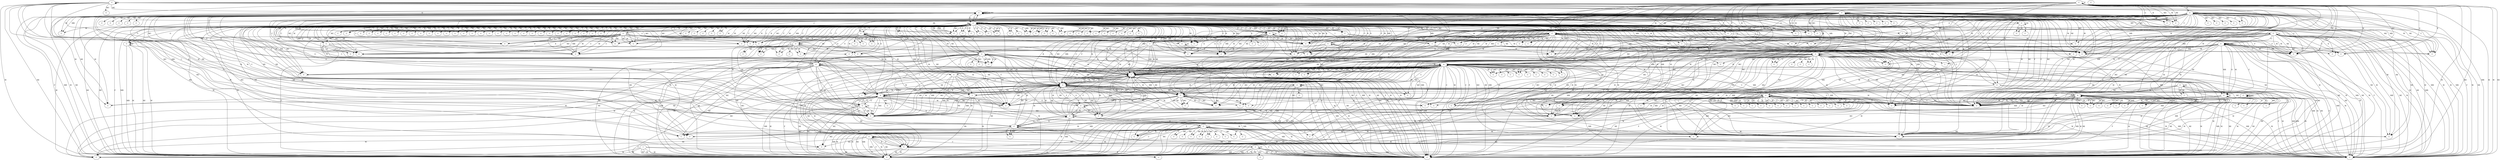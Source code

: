 // Subdue 5.2.2 graph in dot format

digraph SubdueGraph {
  1 [label="C",color=black,fontcolor=black];
  2 [label="C",color=black,fontcolor=black];
  3 [label="C",color=black,fontcolor=black];
  4 [label="C",color=black,fontcolor=black];
  5 [label="I",color=black,fontcolor=black];
  6 [label="A",color=black,fontcolor=black];
  7 [label="I",color=black,fontcolor=black];
  8 [label="I",color=black,fontcolor=black];
  9 [label="A",color=black,fontcolor=black];
  10 [label="C",color=black,fontcolor=black];
  11 [label="C",color=black,fontcolor=black];
  12 [label="I",color=black,fontcolor=black];
  13 [label="I",color=black,fontcolor=black];
  14 [label="C",color=black,fontcolor=black];
  15 [label="C",color=black,fontcolor=black];
  16 [label="C",color=black,fontcolor=black];
  17 [label="C",color=black,fontcolor=black];
  18 [label="C",color=black,fontcolor=black];
  19 [label="C",color=black,fontcolor=black];
  20 [label="C",color=black,fontcolor=black];
  21 [label="C",color=black,fontcolor=black];
  22 [label="C",color=black,fontcolor=black];
  23 [label="C",color=black,fontcolor=black];
  24 [label="C",color=black,fontcolor=black];
  25 [label="I",color=black,fontcolor=black];
  26 [label="I",color=black,fontcolor=black];
  27 [label="I",color=black,fontcolor=black];
  28 [label="C",color=black,fontcolor=black];
  29 [label="C",color=black,fontcolor=black];
  30 [label="A",color=black,fontcolor=black];
  31 [label="C",color=black,fontcolor=black];
  32 [label="C",color=black,fontcolor=black];
  33 [label="C",color=black,fontcolor=black];
  34 [label="C",color=black,fontcolor=black];
  35 [label="C",color=black,fontcolor=black];
  36 [label="C",color=black,fontcolor=black];
  37 [label="C",color=black,fontcolor=black];
  38 [label="C",color=black,fontcolor=black];
  39 [label="C",color=black,fontcolor=black];
  40 [label="C",color=black,fontcolor=black];
  41 [label="C",color=black,fontcolor=black];
  42 [label="C",color=black,fontcolor=black];
  43 [label="I",color=black,fontcolor=black];
  44 [label="C",color=black,fontcolor=black];
  45 [label="C",color=black,fontcolor=black];
  46 [label="C",color=black,fontcolor=black];
  47 [label="C",color=black,fontcolor=black];
  48 [label="C",color=black,fontcolor=black];
  49 [label="C",color=black,fontcolor=black];
  50 [label="C",color=black,fontcolor=black];
  51 [label="C",color=black,fontcolor=black];
  52 [label="C",color=black,fontcolor=black];
  53 [label="C",color=black,fontcolor=black];
  54 [label="I",color=black,fontcolor=black];
  55 [label="C",color=black,fontcolor=black];
  56 [label="C",color=black,fontcolor=black];
  57 [label="C",color=black,fontcolor=black];
  58 [label="C",color=black,fontcolor=black];
  59 [label="C",color=black,fontcolor=black];
  60 [label="C",color=black,fontcolor=black];
  61 [label="C",color=black,fontcolor=black];
  62 [label="C",color=black,fontcolor=black];
  63 [label="I",color=black,fontcolor=black];
  64 [label="C",color=black,fontcolor=black];
  65 [label="C",color=black,fontcolor=black];
  66 [label="C",color=black,fontcolor=black];
  67 [label="I",color=black,fontcolor=black];
  68 [label="C",color=black,fontcolor=black];
  69 [label="C",color=black,fontcolor=black];
  70 [label="C",color=black,fontcolor=black];
  71 [label="C",color=black,fontcolor=black];
  72 [label="C",color=black,fontcolor=black];
  73 [label="C",color=black,fontcolor=black];
  74 [label="C",color=black,fontcolor=black];
  75 [label="C",color=black,fontcolor=black];
  76 [label="C",color=black,fontcolor=black];
  77 [label="C",color=black,fontcolor=black];
  78 [label="C",color=black,fontcolor=black];
  79 [label="C",color=black,fontcolor=black];
  80 [label="C",color=black,fontcolor=black];
  81 [label="C",color=black,fontcolor=black];
  82 [label="C",color=black,fontcolor=black];
  83 [label="C",color=black,fontcolor=black];
  84 [label="C",color=black,fontcolor=black];
  85 [label="C",color=black,fontcolor=black];
  86 [label="C",color=black,fontcolor=black];
  87 [label="C",color=black,fontcolor=black];
  88 [label="C",color=black,fontcolor=black];
  89 [label="C",color=black,fontcolor=black];
  90 [label="C",color=black,fontcolor=black];
  91 [label="C",color=black,fontcolor=black];
  92 [label="C",color=black,fontcolor=black];
  93 [label="C",color=black,fontcolor=black];
  94 [label="C",color=black,fontcolor=black];
  95 [label="C",color=black,fontcolor=black];
  96 [label="C",color=black,fontcolor=black];
  97 [label="C",color=black,fontcolor=black];
  98 [label="C",color=black,fontcolor=black];
  99 [label="C",color=black,fontcolor=black];
  100 [label="C",color=black,fontcolor=black];
  101 [label="C",color=black,fontcolor=black];
  102 [label="C",color=black,fontcolor=black];
  103 [label="C",color=black,fontcolor=black];
  104 [label="C",color=black,fontcolor=black];
  105 [label="C",color=black,fontcolor=black];
  106 [label="C",color=black,fontcolor=black];
  107 [label="C",color=black,fontcolor=black];
  108 [label="C",color=black,fontcolor=black];
  109 [label="C",color=black,fontcolor=black];
  110 [label="C",color=black,fontcolor=black];
  111 [label="C",color=black,fontcolor=black];
  112 [label="C",color=black,fontcolor=black];
  113 [label="C",color=black,fontcolor=black];
  114 [label="C",color=black,fontcolor=black];
  115 [label="C",color=black,fontcolor=black];
  116 [label="C",color=black,fontcolor=black];
  117 [label="C",color=black,fontcolor=black];
  118 [label="C",color=black,fontcolor=black];
  119 [label="C",color=black,fontcolor=black];
  120 [label="C",color=black,fontcolor=black];
  121 [label="C",color=black,fontcolor=black];
  122 [label="C",color=black,fontcolor=black];
  123 [label="C",color=black,fontcolor=black];
  124 [label="C",color=black,fontcolor=black];
  125 [label="C",color=black,fontcolor=black];
  126 [label="C",color=black,fontcolor=black];
  127 [label="C",color=black,fontcolor=black];
  128 [label="C",color=black,fontcolor=black];
  129 [label="C",color=black,fontcolor=black];
  130 [label="C",color=black,fontcolor=black];
  131 [label="C",color=black,fontcolor=black];
  132 [label="C",color=black,fontcolor=black];
  133 [label="C",color=black,fontcolor=black];
  134 [label="C",color=black,fontcolor=black];
  135 [label="C",color=black,fontcolor=black];
  136 [label="C",color=black,fontcolor=black];
  137 [label="C",color=black,fontcolor=black];
  138 [label="C",color=black,fontcolor=black];
  139 [label="C",color=black,fontcolor=black];
  140 [label="C",color=black,fontcolor=black];
  141 [label="C",color=black,fontcolor=black];
  142 [label="C",color=black,fontcolor=black];
  143 [label="C",color=black,fontcolor=black];
  144 [label="C",color=black,fontcolor=black];
  145 [label="C",color=black,fontcolor=black];
  146 [label="C",color=black,fontcolor=black];
  147 [label="C",color=black,fontcolor=black];
  148 [label="C",color=black,fontcolor=black];
  149 [label="C",color=black,fontcolor=black];
  150 [label="C",color=black,fontcolor=black];
  151 [label="C",color=black,fontcolor=black];
  152 [label="C",color=black,fontcolor=black];
  153 [label="C",color=black,fontcolor=black];
  154 [label="C",color=black,fontcolor=black];
  155 [label="C",color=black,fontcolor=black];
  156 [label="C",color=black,fontcolor=black];
  157 [label="C",color=black,fontcolor=black];
  158 [label="C",color=black,fontcolor=black];
  159 [label="C",color=black,fontcolor=black];
  160 [label="C",color=black,fontcolor=black];
  161 [label="C",color=black,fontcolor=black];
  162 [label="C",color=black,fontcolor=black];
  163 [label="C",color=black,fontcolor=black];
  164 [label="C",color=black,fontcolor=black];
  165 [label="C",color=black,fontcolor=black];
  166 [label="C",color=black,fontcolor=black];
  167 [label="C",color=black,fontcolor=black];
  168 [label="C",color=black,fontcolor=black];
  169 [label="C",color=black,fontcolor=black];
  170 [label="C",color=black,fontcolor=black];
  171 [label="C",color=black,fontcolor=black];
  172 [label="C",color=black,fontcolor=black];
  173 [label="C",color=black,fontcolor=black];
  174 [label="C",color=black,fontcolor=black];
  175 [label="C",color=black,fontcolor=black];
  176 [label="C",color=black,fontcolor=black];
  177 [label="C",color=black,fontcolor=black];
  178 [label="C",color=black,fontcolor=black];
  179 [label="C",color=black,fontcolor=black];
  180 [label="C",color=black,fontcolor=black];
  181 [label="C",color=black,fontcolor=black];
  182 [label="C",color=black,fontcolor=black];
  183 [label="C",color=black,fontcolor=black];
  184 [label="C",color=black,fontcolor=black];
  185 [label="C",color=black,fontcolor=black];
  186 [label="C",color=black,fontcolor=black];
  187 [label="C",color=black,fontcolor=black];
  188 [label="C",color=black,fontcolor=black];
  189 [label="C",color=black,fontcolor=black];
  190 [label="C",color=black,fontcolor=black];
  191 [label="C",color=black,fontcolor=black];
  192 [label="C",color=black,fontcolor=black];
  193 [label="C",color=black,fontcolor=black];
  194 [label="C",color=black,fontcolor=black];
  195 [label="C",color=black,fontcolor=black];
  196 [label="C",color=black,fontcolor=black];
  197 [label="C",color=black,fontcolor=black];
  198 [label="C",color=black,fontcolor=black];
  199 [label="C",color=black,fontcolor=black];
  200 [label="C",color=black,fontcolor=black];
  201 [label="C",color=black,fontcolor=black];
  202 [label="C",color=black,fontcolor=black];
  203 [label="C",color=black,fontcolor=black];
  204 [label="C",color=black,fontcolor=black];
  205 [label="C",color=black,fontcolor=black];
  206 [label="C",color=black,fontcolor=black];
  207 [label="C",color=black,fontcolor=black];
  208 [label="C",color=black,fontcolor=black];
  209 [label="C",color=black,fontcolor=black];
  210 [label="C",color=black,fontcolor=black];
  211 [label="C",color=black,fontcolor=black];
  212 [label="C",color=black,fontcolor=black];
  213 [label="C",color=black,fontcolor=black];
  214 [label="C",color=black,fontcolor=black];
  215 [label="C",color=black,fontcolor=black];
  216 [label="C",color=black,fontcolor=black];
  217 [label="C",color=black,fontcolor=black];
  218 [label="C",color=black,fontcolor=black];
  219 [label="C",color=black,fontcolor=black];
  220 [label="C",color=black,fontcolor=black];
  221 [label="C",color=black,fontcolor=black];
  222 [label="C",color=black,fontcolor=black];
  223 [label="C",color=black,fontcolor=black];
  224 [label="C",color=black,fontcolor=black];
  225 [label="C",color=black,fontcolor=black];
  226 [label="C",color=black,fontcolor=black];
  227 [label="C",color=black,fontcolor=black];
  228 [label="C",color=black,fontcolor=black];
  229 [label="C",color=black,fontcolor=black];
  230 [label="C",color=black,fontcolor=black];
  231 [label="C",color=black,fontcolor=black];
  232 [label="C",color=black,fontcolor=black];
  233 [label="C",color=black,fontcolor=black];
  234 [label="C",color=black,fontcolor=black];
  235 [label="C",color=black,fontcolor=black];
  236 [label="C",color=black,fontcolor=black];
  237 [label="C",color=black,fontcolor=black];
  238 [label="C",color=black,fontcolor=black];
  239 [label="C",color=black,fontcolor=black];
  240 [label="C",color=black,fontcolor=black];
  241 [label="C",color=black,fontcolor=black];
  242 [label="C",color=black,fontcolor=black];
  243 [label="C",color=black,fontcolor=black];
  244 [label="C",color=black,fontcolor=black];
  245 [label="C",color=black,fontcolor=black];
  246 [label="C",color=black,fontcolor=black];
  247 [label="C",color=black,fontcolor=black];
  248 [label="C",color=black,fontcolor=black];
  249 [label="C",color=black,fontcolor=black];
  250 [label="C",color=black,fontcolor=black];
  251 [label="C",color=black,fontcolor=black];
  252 [label="C",color=black,fontcolor=black];
  253 [label="C",color=black,fontcolor=black];
  254 [label="C",color=black,fontcolor=black];
  255 [label="C",color=black,fontcolor=black];
  256 [label="C",color=black,fontcolor=black];
  257 [label="C",color=black,fontcolor=black];
  258 [label="C",color=black,fontcolor=black];
  259 [label="C",color=black,fontcolor=black];
  260 [label="C",color=black,fontcolor=black];
  261 [label="C",color=black,fontcolor=black];
  262 [label="C",color=black,fontcolor=black];
  263 [label="C",color=black,fontcolor=black];
  264 [label="C",color=black,fontcolor=black];
  265 [label="C",color=black,fontcolor=black];
  266 [label="C",color=black,fontcolor=black];
  267 [label="C",color=black,fontcolor=black];
  268 [label="C",color=black,fontcolor=black];
  269 [label="C",color=black,fontcolor=black];
  270 [label="C",color=black,fontcolor=black];
  271 [label="C",color=black,fontcolor=black];
  2 -> 9 [label="X",color=black,fontcolor=black];
  3 -> 13 [label="I",color=black,fontcolor=black];
  6 -> 26 [label="I",color=black,fontcolor=black];
  9 -> 7 [label="I",color=black,fontcolor=black];
  10 -> 9 [label="X",color=black,fontcolor=black];
  11 -> 13 [label="I",color=black,fontcolor=black];
  14 -> 55 [label="X",color=black,fontcolor=black];
  15 -> 6 [label="X",color=black,fontcolor=black];
  16 -> 26 [label="I",color=black,fontcolor=black];
  17 -> 56 [label="X",color=black,fontcolor=black];
  18 -> 56 [label="X",color=black,fontcolor=black];
  19 -> 30 [label="X",color=black,fontcolor=black];
  20 -> 23 [label="X",color=black,fontcolor=black];
  21 -> 34 [label="X",color=black,fontcolor=black];
  22 -> 23 [label="X",color=black,fontcolor=black];
  23 -> 29 [label="X",color=black,fontcolor=black];
  23 -> 25 [label="I",color=black,fontcolor=black];
  28 -> 33 [label="X",color=black,fontcolor=black];
  30 -> 29 [label="X",color=black,fontcolor=black];
  30 -> 25 [label="I",color=black,fontcolor=black];
  33 -> 57 [label="X",color=black,fontcolor=black];
  34 -> 25 [label="I",color=black,fontcolor=black];
  15 -> 54 [label="I",color=black,fontcolor=black];
  35 -> 58 [label="X",color=black,fontcolor=black];
  36 -> 12 [label="I",color=black,fontcolor=black];
  37 -> 59 [label="X",color=black,fontcolor=black];
  38 -> 60 [label="X",color=black,fontcolor=black];
  39 -> 43 [label="I",color=black,fontcolor=black];
  40 -> 61 [label="X",color=black,fontcolor=black];
  41 -> 58 [label="X",color=black,fontcolor=black];
  41 -> 26 [label="I",color=black,fontcolor=black];
  42 -> 62 [label="X",color=black,fontcolor=black];
  44 -> 63 [label="I",color=black,fontcolor=black];
  45 -> 43 [label="I",color=black,fontcolor=black];
  46 -> 60 [label="X",color=black,fontcolor=black];
  47 -> 18 [label="X",color=black,fontcolor=black];
  48 -> 64 [label="X",color=black,fontcolor=black];
  49 -> 64 [label="X",color=black,fontcolor=black];
  50 -> 60 [label="X",color=black,fontcolor=black];
  51 -> 65 [label="X",color=black,fontcolor=black];
  52 -> 66 [label="X",color=black,fontcolor=black];
  53 -> 67 [label="I",color=black,fontcolor=black];
  18 -> 68 [label="X",color=black,fontcolor=black];
  1 -> 69 [label="M",color=black,fontcolor=black];
  1 -> 69 [label="MR",color=black,fontcolor=black];
  1 -> 1 [label="O",color=black,fontcolor=black];
  1 -> 69 [label="M",color=black,fontcolor=black];
  1 -> 69 [label="MI",color=black,fontcolor=black];
  2 -> 14 [label="F",color=black,fontcolor=black];
  2 -> 14 [label="C",color=black,fontcolor=black];
  2 -> 14 [label="R",color=black,fontcolor=black];
  2 -> 70 [label="M",color=black,fontcolor=black];
  2 -> 70 [label="MR",color=black,fontcolor=black];
  2 -> 2 [label="O",color=black,fontcolor=black];
  2 -> 69 [label="M",color=black,fontcolor=black];
  2 -> 69 [label="MI",color=black,fontcolor=black];
  2 -> 71 [label="M",color=black,fontcolor=black];
  2 -> 71 [label="MR",color=black,fontcolor=black];
  2 -> 71 [label="MI",color=black,fontcolor=black];
  2 -> 72 [label="MC",color=black,fontcolor=black];
  2 -> 14 [label="MC",color=black,fontcolor=black];
  2 -> 71 [label="C",color=black,fontcolor=black];
  2 -> 71 [label="R",color=black,fontcolor=black];
  2 -> 34 [label="MC",color=black,fontcolor=black];
  2 -> 71 [label="MC",color=black,fontcolor=black];
  3 -> 71 [label="M",color=black,fontcolor=black];
  3 -> 71 [label="MR",color=black,fontcolor=black];
  3 -> 3 [label="O",color=black,fontcolor=black];
  3 -> 69 [label="M",color=black,fontcolor=black];
  3 -> 69 [label="MI",color=black,fontcolor=black];
  3 -> 71 [label="MI",color=black,fontcolor=black];
  3 -> 73 [label="MC",color=black,fontcolor=black];
  3 -> 14 [label="M",color=black,fontcolor=black];
  3 -> 14 [label="MR",color=black,fontcolor=black];
  3 -> 14 [label="C",color=black,fontcolor=black];
  4 -> 4 [label="O",color=black,fontcolor=black];
  4 -> 74 [label="M",color=black,fontcolor=black];
  4 -> 74 [label="MI",color=black,fontcolor=black];
  4 -> 75 [label="M",color=black,fontcolor=black];
  4 -> 75 [label="MI",color=black,fontcolor=black];
  4 -> 5 [label="M",color=black,fontcolor=black];
  4 -> 5 [label="MI",color=black,fontcolor=black];
  4 -> 69 [label="M",color=black,fontcolor=black];
  4 -> 76 [label="MC",color=black,fontcolor=black];
  5 -> 74 [label="M",color=black,fontcolor=black];
  5 -> 74 [label="MI",color=black,fontcolor=black];
  5 -> 75 [label="M",color=black,fontcolor=black];
  5 -> 75 [label="MI",color=black,fontcolor=black];
  6 -> 70 [label="F",color=black,fontcolor=black];
  6 -> 6 [label="O",color=black,fontcolor=black];
  6 -> 25 [label="M",color=black,fontcolor=black];
  6 -> 25 [label="MI",color=black,fontcolor=black];
  6 -> 78 [label="MC",color=black,fontcolor=black];
  6 -> 79 [label="M",color=black,fontcolor=black];
  6 -> 79 [label="MI",color=black,fontcolor=black];
  6 -> 79 [label="MR",color=black,fontcolor=black];
  6 -> 79 [label="C",color=black,fontcolor=black];
  6 -> 80 [label="M",color=black,fontcolor=black];
  6 -> 80 [label="C",color=black,fontcolor=black];
  6 -> 81 [label="MC",color=black,fontcolor=black];
  6 -> 80 [label="MC",color=black,fontcolor=black];
  6 -> 69 [label="M",color=black,fontcolor=black];
  6 -> 69 [label="MI",color=black,fontcolor=black];
  6 -> 82 [label="M",color=black,fontcolor=black];
  6 -> 82 [label="MI",color=black,fontcolor=black];
  6 -> 33 [label="M",color=black,fontcolor=black];
  6 -> 33 [label="MI",color=black,fontcolor=black];
  6 -> 75 [label="M",color=black,fontcolor=black];
  6 -> 75 [label="MI",color=black,fontcolor=black];
  6 -> 25 [label="MR",color=black,fontcolor=black];
  6 -> 83 [label="MC",color=black,fontcolor=black];
  6 -> 71 [label="M",color=black,fontcolor=black];
  6 -> 84 [label="MC",color=black,fontcolor=black];
  6 -> 85 [label="M",color=black,fontcolor=black];
  6 -> 71 [label="C",color=black,fontcolor=black];
  6 -> 34 [label="C",color=black,fontcolor=black];
  6 -> 86 [label="MC",color=black,fontcolor=black];
  6 -> 34 [label="MC",color=black,fontcolor=black];
  6 -> 71 [label="MC",color=black,fontcolor=black];
  6 -> 69 [label="MR",color=black,fontcolor=black];
  6 -> 87 [label="M",color=black,fontcolor=black];
  6 -> 87 [label="MI",color=black,fontcolor=black];
  6 -> 88 [label="MC",color=black,fontcolor=black];
  6 -> 69 [label="M",color=black,fontcolor=black];
  6 -> 69 [label="MI",color=black,fontcolor=black];
  6 -> 70 [label="M",color=black,fontcolor=black];
  6 -> 70 [label="MI",color=black,fontcolor=black];
  6 -> 89 [label="MC",color=black,fontcolor=black];
  6 -> 71 [label="MR",color=black,fontcolor=black];
  6 -> 13 [label="M",color=black,fontcolor=black];
  6 -> 13 [label="MR",color=black,fontcolor=black];
  6 -> 3 [label="C",color=black,fontcolor=black];
  6 -> 11 [label="C",color=black,fontcolor=black];
  6 -> 11 [label="R",color=black,fontcolor=black];
  6 -> 70 [label="MR",color=black,fontcolor=black];
  6 -> 90 [label="M",color=black,fontcolor=black];
  6 -> 90 [label="MR",color=black,fontcolor=black];
  6 -> 90 [label="C",color=black,fontcolor=black];
  6 -> 91 [label="M",color=black,fontcolor=black];
  6 -> 92 [label="C",color=black,fontcolor=black];
  6 -> 93 [label="MC",color=black,fontcolor=black];
  6 -> 79 [label="MC",color=black,fontcolor=black];
  6 -> 75 [label="MR",color=black,fontcolor=black];
  6 -> 94 [label="MC",color=black,fontcolor=black];
  6 -> 95 [label="M",color=black,fontcolor=black];
  6 -> 95 [label="C",color=black,fontcolor=black];
  6 -> 96 [label="M",color=black,fontcolor=black];
  6 -> 96 [label="C",color=black,fontcolor=black];
  6 -> 97 [label="MC",color=black,fontcolor=black];
  6 -> 96 [label="MC",color=black,fontcolor=black];
  6 -> 98 [label="M",color=black,fontcolor=black];
  6 -> 99 [label="MC",color=black,fontcolor=black];
  6 -> 100 [label="MC",color=black,fontcolor=black];
  6 -> 101 [label="M",color=black,fontcolor=black];
  6 -> 101 [label="C",color=black,fontcolor=black];
  6 -> 102 [label="M",color=black,fontcolor=black];
  6 -> 102 [label="C",color=black,fontcolor=black];
  6 -> 103 [label="MC",color=black,fontcolor=black];
  6 -> 102 [label="MC",color=black,fontcolor=black];
  6 -> 104 [label="MC",color=black,fontcolor=black];
  6 -> 105 [label="MC",color=black,fontcolor=black];
  6 -> 75 [label="F",color=black,fontcolor=black];
  6 -> 69 [label="F",color=black,fontcolor=black];
  6 -> 79 [label="F",color=black,fontcolor=black];
  7 -> 106 [label="MR",color=black,fontcolor=black];
  7 -> 106 [label="M",color=black,fontcolor=black];
  8 -> 75 [label="MR",color=black,fontcolor=black];
  8 -> 69 [label="M",color=black,fontcolor=black];
  8 -> 69 [label="MI",color=black,fontcolor=black];
  8 -> 75 [label="M",color=black,fontcolor=black];
  8 -> 75 [label="MI",color=black,fontcolor=black];
  8 -> 87 [label="M",color=black,fontcolor=black];
  8 -> 87 [label="MI",color=black,fontcolor=black];
  9 -> 75 [label="F",color=black,fontcolor=black];
  9 -> 106 [label="M",color=black,fontcolor=black];
  9 -> 106 [label="MR",color=black,fontcolor=black];
  9 -> 9 [label="O",color=black,fontcolor=black];
  9 -> 69 [label="M",color=black,fontcolor=black];
  9 -> 107 [label="M",color=black,fontcolor=black];
  9 -> 108 [label="MC",color=black,fontcolor=black];
  9 -> 107 [label="MR",color=black,fontcolor=black];
  9 -> 69 [label="MI",color=black,fontcolor=black];
  9 -> 74 [label="M",color=black,fontcolor=black];
  9 -> 74 [label="MI",color=black,fontcolor=black];
  9 -> 107 [label="C",color=black,fontcolor=black];
  9 -> 109 [label="MC",color=black,fontcolor=black];
  9 -> 107 [label="MC",color=black,fontcolor=black];
  9 -> 84 [label="MC",color=black,fontcolor=black];
  9 -> 90 [label="C",color=black,fontcolor=black];
  9 -> 90 [label="MC",color=black,fontcolor=black];
  9 -> 90 [label="M",color=black,fontcolor=black];
  9 -> 90 [label="MI",color=black,fontcolor=black];
  9 -> 107 [label="MI",color=black,fontcolor=black];
  9 -> 110 [label="MC",color=black,fontcolor=black];
  9 -> 69 [label="M",color=black,fontcolor=black];
  9 -> 75 [label="M",color=black,fontcolor=black];
  9 -> 74 [label="MR",color=black,fontcolor=black];
  9 -> 74 [label="C",color=black,fontcolor=black];
  9 -> 111 [label="M",color=black,fontcolor=black];
  9 -> 111 [label="C",color=black,fontcolor=black];
  9 -> 112 [label="MC",color=black,fontcolor=black];
  9 -> 111 [label="MC",color=black,fontcolor=black];
  9 -> 70 [label="M",color=black,fontcolor=black];
  9 -> 70 [label="MR",color=black,fontcolor=black];
  9 -> 2 [label="O",color=black,fontcolor=black];
  9 -> 69 [label="MR",color=black,fontcolor=black];
  9 -> 113 [label="MC",color=black,fontcolor=black];
  10 -> 70 [label="M",color=black,fontcolor=black];
  10 -> 70 [label="MR",color=black,fontcolor=black];
  10 -> 2 [label="O",color=black,fontcolor=black];
  10 -> 69 [label="M",color=black,fontcolor=black];
  10 -> 69 [label="MI",color=black,fontcolor=black];
  11 -> 71 [label="M",color=black,fontcolor=black];
  11 -> 71 [label="MR",color=black,fontcolor=black];
  11 -> 3 [label="O",color=black,fontcolor=black];
  11 -> 69 [label="M",color=black,fontcolor=black];
  11 -> 69 [label="MI",color=black,fontcolor=black];
  11 -> 71 [label="MC",color=black,fontcolor=black];
  11 -> 71 [label="MI",color=black,fontcolor=black];
  12 -> 114 [label="MR",color=black,fontcolor=black];
  12 -> 114 [label="M",color=black,fontcolor=black];
  12 -> 32 [label="M",color=black,fontcolor=black];
  12 -> 32 [label="MI",color=black,fontcolor=black];
  13 -> 71 [label="MR",color=black,fontcolor=black];
  13 -> 71 [label="M",color=black,fontcolor=black];
  13 -> 69 [label="M",color=black,fontcolor=black];
  13 -> 69 [label="MI",color=black,fontcolor=black];
  13 -> 71 [label="MI",color=black,fontcolor=black];
  14 -> 74 [label="F",color=black,fontcolor=black];
  14 -> 69 [label="F",color=black,fontcolor=black];
  14 -> 69 [label="F",color=black,fontcolor=black];
  14 -> 69 [label="M",color=black,fontcolor=black];
  14 -> 69 [label="MI",color=black,fontcolor=black];
  14 -> 14 [label="O",color=black,fontcolor=black];
  14 -> 74 [label="C",color=black,fontcolor=black];
  14 -> 111 [label="M",color=black,fontcolor=black];
  14 -> 111 [label="C",color=black,fontcolor=black];
  14 -> 115 [label="MC",color=black,fontcolor=black];
  14 -> 111 [label="MC",color=black,fontcolor=black];
  14 -> 116 [label="M",color=black,fontcolor=black];
  14 -> 116 [label="MR",color=black,fontcolor=black];
  14 -> 55 [label="MC",color=black,fontcolor=black];
  14 -> 91 [label="M",color=black,fontcolor=black];
  14 -> 91 [label="MR",color=black,fontcolor=black];
  14 -> 70 [label="M",color=black,fontcolor=black];
  14 -> 70 [label="MR",color=black,fontcolor=black];
  14 -> 75 [label="M",color=black,fontcolor=black];
  14 -> 71 [label="M",color=black,fontcolor=black];
  14 -> 71 [label="MR",color=black,fontcolor=black];
  14 -> 70 [label="MI",color=black,fontcolor=black];
  14 -> 117 [label="M",color=black,fontcolor=black];
  14 -> 118 [label="C",color=black,fontcolor=black];
  14 -> 117 [label="MR",color=black,fontcolor=black];
  14 -> 118 [label="R",color=black,fontcolor=black];
  14 -> 90 [label="M",color=black,fontcolor=black];
  14 -> 90 [label="C",color=black,fontcolor=black];
  14 -> 119 [label="MC",color=black,fontcolor=black];
  14 -> 90 [label="MC",color=black,fontcolor=black];
  14 -> 90 [label="MI",color=black,fontcolor=black];
  14 -> 92 [label="M",color=black,fontcolor=black];
  14 -> 92 [label="C",color=black,fontcolor=black];
  14 -> 120 [label="M",color=black,fontcolor=black];
  14 -> 120 [label="C",color=black,fontcolor=black];
  14 -> 117 [label="C",color=black,fontcolor=black];
  14 -> 121 [label="MC",color=black,fontcolor=black];
  14 -> 117 [label="MC",color=black,fontcolor=black];
  14 -> 122 [label="MC",color=black,fontcolor=black];
  14 -> 123 [label="M",color=black,fontcolor=black];
  14 -> 124 [label="MC",color=black,fontcolor=black];
  14 -> 123 [label="C",color=black,fontcolor=black];
  14 -> 125 [label="M",color=black,fontcolor=black];
  14 -> 126 [label="MC",color=black,fontcolor=black];
  14 -> 123 [label="MC",color=black,fontcolor=black];
  14 -> 127 [label="MC",color=black,fontcolor=black];
  14 -> 79 [label="M",color=black,fontcolor=black];
  14 -> 79 [label="C",color=black,fontcolor=black];
  14 -> 128 [label="MC",color=black,fontcolor=black];
  14 -> 79 [label="MC",color=black,fontcolor=black];
  14 -> 93 [label="MC",color=black,fontcolor=black];
  14 -> 106 [label="M",color=black,fontcolor=black];
  14 -> 84 [label="MC",color=black,fontcolor=black];
  14 -> 129 [label="MC",color=black,fontcolor=black];
  15 -> 16 [label="F",color=black,fontcolor=black];
  15 -> 75 [label="F",color=black,fontcolor=black];
  15 -> 130 [label="M",color=black,fontcolor=black];
  15 -> 130 [label="MI",color=black,fontcolor=black];
  15 -> 16 [label="C",color=black,fontcolor=black];
  15 -> 16 [label="M",color=black,fontcolor=black];
  15 -> 16 [label="MI",color=black,fontcolor=black];
  15 -> 15 [label="O",color=black,fontcolor=black];
  15 -> 71 [label="M",color=black,fontcolor=black];
  15 -> 71 [label="MI",color=black,fontcolor=black];
  15 -> 34 [label="C",color=black,fontcolor=black];
  15 -> 34 [label="R",color=black,fontcolor=black];
  15 -> 31 [label="M",color=black,fontcolor=black];
  15 -> 31 [label="MR",color=black,fontcolor=black];
  15 -> 25 [label="M",color=black,fontcolor=black];
  15 -> 25 [label="MI",color=black,fontcolor=black];
  15 -> 15 [label="M",color=black,fontcolor=black];
  15 -> 15 [label="C",color=black,fontcolor=black];
  15 -> 131 [label="MC",color=black,fontcolor=black];
  15 -> 15 [label="MC",color=black,fontcolor=black];
  15 -> 13 [label="M",color=black,fontcolor=black];
  15 -> 13 [label="MR",color=black,fontcolor=black];
  15 -> 6 [label="O",color=black,fontcolor=black];
  15 -> 11 [label="C",color=black,fontcolor=black];
  15 -> 75 [label="M",color=black,fontcolor=black];
  15 -> 75 [label="MI",color=black,fontcolor=black];
  15 -> 82 [label="M",color=black,fontcolor=black];
  15 -> 82 [label="MI",color=black,fontcolor=black];
  15 -> 69 [label="M",color=black,fontcolor=black];
  15 -> 69 [label="MI",color=black,fontcolor=black];
  15 -> 31 [label="C",color=black,fontcolor=black];
  15 -> 31 [label="R",color=black,fontcolor=black];
  15 -> 70 [label="M",color=black,fontcolor=black];
  15 -> 70 [label="MI",color=black,fontcolor=black];
  15 -> 87 [label="M",color=black,fontcolor=black];
  15 -> 132 [label="MC",color=black,fontcolor=black];
  15 -> 31 [label="MC",color=black,fontcolor=black];
  15 -> 133 [label="MC",color=black,fontcolor=black];
  15 -> 1 [label="O",color=black,fontcolor=black];
  15 -> 69 [label="M",color=black,fontcolor=black];
  15 -> 69 [label="MI",color=black,fontcolor=black];
  15 -> 134 [label="MC",color=black,fontcolor=black];
  15 -> 135 [label="MC",color=black,fontcolor=black];
  15 -> 84 [label="MC",color=black,fontcolor=black];
  15 -> 1 [label="MC",color=black,fontcolor=black];
  15 -> 136 [label="C",color=black,fontcolor=black];
  15 -> 136 [label="R",color=black,fontcolor=black];
  16 -> 130 [label="F",color=black,fontcolor=black];
  16 -> 75 [label="F",color=black,fontcolor=black];
  16 -> 130 [label="M",color=black,fontcolor=black];
  16 -> 130 [label="MI",color=black,fontcolor=black];
  16 -> 16 [label="O",color=black,fontcolor=black];
  16 -> 31 [label="M",color=black,fontcolor=black];
  16 -> 31 [label="MI",color=black,fontcolor=black];
  16 -> 87 [label="M",color=black,fontcolor=black];
  16 -> 87 [label="MI",color=black,fontcolor=black];
  16 -> 108 [label="MC",color=black,fontcolor=black];
  16 -> 106 [label="M",color=black,fontcolor=black];
  16 -> 106 [label="MI",color=black,fontcolor=black];
  16 -> 75 [label="M",color=black,fontcolor=black];
  16 -> 75 [label="MI",color=black,fontcolor=black];
  16 -> 69 [label="M",color=black,fontcolor=black];
  16 -> 69 [label="MI",color=black,fontcolor=black];
  16 -> 137 [label="MC",color=black,fontcolor=black];
  16 -> 32 [label="M",color=black,fontcolor=black];
  16 -> 32 [label="MI",color=black,fontcolor=black];
  16 -> 138 [label="MC",color=black,fontcolor=black];
  16 -> 69 [label="MR",color=black,fontcolor=black];
  16 -> 6 [label="O",color=black,fontcolor=black];
  16 -> 88 [label="MC",color=black,fontcolor=black];
  16 -> 130 [label="MR",color=black,fontcolor=black];
  16 -> 25 [label="M",color=black,fontcolor=black];
  16 -> 25 [label="MI",color=black,fontcolor=black];
  16 -> 82 [label="M",color=black,fontcolor=black];
  16 -> 82 [label="MI",color=black,fontcolor=black];
  16 -> 33 [label="M",color=black,fontcolor=black];
  16 -> 33 [label="MI",color=black,fontcolor=black];
  15 -> 139 [label="F",color=black,fontcolor=black];
  15 -> 74 [label="F",color=black,fontcolor=black];
  15 -> 140 [label="F",color=black,fontcolor=black];
  15 -> 31 [label="F",color=black,fontcolor=black];
  15 -> 141 [label="F",color=black,fontcolor=black];
  15 -> 142 [label="F",color=black,fontcolor=black];
  15 -> 143 [label="F",color=black,fontcolor=black];
  15 -> 18 [label="F",color=black,fontcolor=black];
  15 -> 144 [label="F",color=black,fontcolor=black];
  15 -> 17 [label="F",color=black,fontcolor=black];
  15 -> 145 [label="F",color=black,fontcolor=black];
  15 -> 146 [label="F",color=black,fontcolor=black];
  15 -> 147 [label="F",color=black,fontcolor=black];
  15 -> 147 [label="C",color=black,fontcolor=black];
  15 -> 48 [label="M",color=black,fontcolor=black];
  15 -> 48 [label="C",color=black,fontcolor=black];
  15 -> 148 [label="MC",color=black,fontcolor=black];
  15 -> 48 [label="MC",color=black,fontcolor=black];
  15 -> 149 [label="M",color=black,fontcolor=black];
  15 -> 149 [label="MI",color=black,fontcolor=black];
  15 -> 114 [label="M",color=black,fontcolor=black];
  15 -> 114 [label="MI",color=black,fontcolor=black];
  15 -> 150 [label="M",color=black,fontcolor=black];
  15 -> 150 [label="MI",color=black,fontcolor=black];
  15 -> 151 [label="M",color=black,fontcolor=black];
  15 -> 151 [label="C",color=black,fontcolor=black];
  15 -> 152 [label="C",color=black,fontcolor=black];
  15 -> 97 [label="MC",color=black,fontcolor=black];
  15 -> 152 [label="MC",color=black,fontcolor=black];
  15 -> 153 [label="M",color=black,fontcolor=black];
  15 -> 153 [label="MR",color=black,fontcolor=black];
  15 -> 153 [label="C",color=black,fontcolor=black];
  15 -> 154 [label="M",color=black,fontcolor=black];
  15 -> 154 [label="C",color=black,fontcolor=black];
  15 -> 155 [label="C",color=black,fontcolor=black];
  15 -> 156 [label="M",color=black,fontcolor=black];
  15 -> 156 [label="MI",color=black,fontcolor=black];
  15 -> 157 [label="MC",color=black,fontcolor=black];
  15 -> 155 [label="MC",color=black,fontcolor=black];
  15 -> 158 [label="M",color=black,fontcolor=black];
  15 -> 158 [label="MI",color=black,fontcolor=black];
  15 -> 139 [label="M",color=black,fontcolor=black];
  15 -> 139 [label="MR",color=black,fontcolor=black];
  15 -> 139 [label="C",color=black,fontcolor=black];
  15 -> 159 [label="M",color=black,fontcolor=black];
  15 -> 160 [label="MC",color=black,fontcolor=black];
  15 -> 139 [label="MC",color=black,fontcolor=black];
  15 -> 161 [label="C",color=black,fontcolor=black];
  15 -> 162 [label="C",color=black,fontcolor=black];
  15 -> 163 [label="M",color=black,fontcolor=black];
  15 -> 163 [label="MI",color=black,fontcolor=black];
  15 -> 158 [label="C",color=black,fontcolor=black];
  15 -> 158 [label="MC",color=black,fontcolor=black];
  15 -> 145 [label="M",color=black,fontcolor=black];
  15 -> 145 [label="C",color=black,fontcolor=black];
  15 -> 142 [label="C",color=black,fontcolor=black];
  15 -> 164 [label="C",color=black,fontcolor=black];
  15 -> 165 [label="M",color=black,fontcolor=black];
  15 -> 165 [label="MI",color=black,fontcolor=black];
  15 -> 143 [label="C",color=black,fontcolor=black];
  15 -> 146 [label="C",color=black,fontcolor=black];
  15 -> 18 [label="C",color=black,fontcolor=black];
  15 -> 144 [label="C",color=black,fontcolor=black];
  15 -> 166 [label="C",color=black,fontcolor=black];
  15 -> 167 [label="M",color=black,fontcolor=black];
  15 -> 167 [label="MI",color=black,fontcolor=black];
  15 -> 149 [label="C",color=black,fontcolor=black];
  15 -> 168 [label="C",color=black,fontcolor=black];
  15 -> 141 [label="C",color=black,fontcolor=black];
  15 -> 17 [label="C",color=black,fontcolor=black];
  15 -> 169 [label="C",color=black,fontcolor=black];
  15 -> 169 [label="MC",color=black,fontcolor=black];
  15 -> 149 [label="MR",color=black,fontcolor=black];
  15 -> 152 [label="M",color=black,fontcolor=black];
  15 -> 152 [label="MI",color=black,fontcolor=black];
  15 -> 151 [label="R",color=black,fontcolor=black];
  15 -> 70 [label="MR",color=black,fontcolor=black];
  15 -> 159 [label="MR",color=black,fontcolor=black];
  15 -> 170 [label="M",color=black,fontcolor=black];
  15 -> 170 [label="MC",color=black,fontcolor=black];
  15 -> 151 [label="MC",color=black,fontcolor=black];
  15 -> 116 [label="M",color=black,fontcolor=black];
  15 -> 171 [label="MC",color=black,fontcolor=black];
  15 -> 140 [label="M",color=black,fontcolor=black];
  15 -> 140 [label="MR",color=black,fontcolor=black];
  15 -> 78 [label="MC",color=black,fontcolor=black];
  15 -> 30 [label="M",color=black,fontcolor=black];
  15 -> 172 [label="MC",color=black,fontcolor=black];
  15 -> 173 [label="MC",color=black,fontcolor=black];
  15 -> 108 [label="MC",color=black,fontcolor=black];
  15 -> 74 [label="C",color=black,fontcolor=black];
  15 -> 140 [label="C",color=black,fontcolor=black];
  15 -> 25 [label="F",color=black,fontcolor=black];
  15 -> 140 [label="MC",color=black,fontcolor=black];
  15 -> 145 [label="MI",color=black,fontcolor=black];
  15 -> 94 [label="MC",color=black,fontcolor=black];
  15 -> 174 [label="MC",color=black,fontcolor=black];
  17 -> 159 [label="F",color=black,fontcolor=black];
  17 -> 75 [label="F",color=black,fontcolor=black];
  17 -> 175 [label="M",color=black,fontcolor=black];
  17 -> 175 [label="C",color=black,fontcolor=black];
  17 -> 176 [label="MC",color=black,fontcolor=black];
  17 -> 175 [label="MC",color=black,fontcolor=black];
  17 -> 159 [label="M",color=black,fontcolor=black];
  17 -> 159 [label="MR",color=black,fontcolor=black];
  17 -> 17 [label="O",color=black,fontcolor=black];
  17 -> 69 [label="M",color=black,fontcolor=black];
  17 -> 69 [label="MI",color=black,fontcolor=black];
  17 -> 170 [label="M",color=black,fontcolor=black];
  17 -> 170 [label="MC",color=black,fontcolor=black];
  17 -> 116 [label="M",color=black,fontcolor=black];
  17 -> 171 [label="MC",color=black,fontcolor=black];
  17 -> 177 [label="M",color=black,fontcolor=black];
  17 -> 177 [label="MI",color=black,fontcolor=black];
  18 -> 70 [label="F",color=black,fontcolor=black];
  18 -> 75 [label="F",color=black,fontcolor=black];
  18 -> 178 [label="M",color=black,fontcolor=black];
  18 -> 178 [label="MR",color=black,fontcolor=black];
  18 -> 18 [label="O",color=black,fontcolor=black];
  18 -> 17 [label="O",color=black,fontcolor=black];
  18 -> 177 [label="M",color=black,fontcolor=black];
  18 -> 177 [label="MI",color=black,fontcolor=black];
  18 -> 179 [label="M",color=black,fontcolor=black];
  18 -> 179 [label="C",color=black,fontcolor=black];
  18 -> 75 [label="M",color=black,fontcolor=black];
  18 -> 75 [label="MI",color=black,fontcolor=black];
  18 -> 15 [label="O",color=black,fontcolor=black];
  18 -> 179 [label="R",color=black,fontcolor=black];
  18 -> 75 [label="MR",color=black,fontcolor=black];
  18 -> 56 [label="O",color=black,fontcolor=black];
  18 -> 70 [label="M",color=black,fontcolor=black];
  18 -> 70 [label="MI",color=black,fontcolor=black];
  19 -> 71 [label="F",color=black,fontcolor=black];
  19 -> 30 [label="O",color=black,fontcolor=black];
  19 -> 69 [label="M",color=black,fontcolor=black];
  19 -> 69 [label="MI",color=black,fontcolor=black];
  19 -> 71 [label="M",color=black,fontcolor=black];
  19 -> 71 [label="MI",color=black,fontcolor=black];
  19 -> 19 [label="O",color=black,fontcolor=black];
  19 -> 180 [label="MC",color=black,fontcolor=black];
  19 -> 84 [label="MC",color=black,fontcolor=black];
  20 -> 75 [label="F",color=black,fontcolor=black];
  20 -> 23 [label="O",color=black,fontcolor=black];
  20 -> 25 [label="M",color=black,fontcolor=black];
  20 -> 25 [label="MI",color=black,fontcolor=black];
  20 -> 75 [label="M",color=black,fontcolor=black];
  20 -> 75 [label="MI",color=black,fontcolor=black];
  20 -> 181 [label="C",color=black,fontcolor=black];
  20 -> 181 [label="R",color=black,fontcolor=black];
  20 -> 75 [label="MR",color=black,fontcolor=black];
  20 -> 20 [label="O",color=black,fontcolor=black];
  20 -> 180 [label="MC",color=black,fontcolor=black];
  20 -> 181 [label="MC",color=black,fontcolor=black];
  20 -> 15 [label="O",color=black,fontcolor=black];
  20 -> 31 [label="M",color=black,fontcolor=black];
  20 -> 31 [label="MI",color=black,fontcolor=black];
  20 -> 108 [label="MC",color=black,fontcolor=black];
  20 -> 69 [label="M",color=black,fontcolor=black];
  20 -> 69 [label="MR",color=black,fontcolor=black];
  21 -> 75 [label="F",color=black,fontcolor=black];
  21 -> 34 [label="O",color=black,fontcolor=black];
  21 -> 71 [label="M",color=black,fontcolor=black];
  21 -> 71 [label="MI",color=black,fontcolor=black];
  21 -> 69 [label="M",color=black,fontcolor=black];
  21 -> 69 [label="MI",color=black,fontcolor=black];
  21 -> 15 [label="O",color=black,fontcolor=black];
  21 -> 31 [label="M",color=black,fontcolor=black];
  21 -> 31 [label="MI",color=black,fontcolor=black];
  21 -> 180 [label="MC",color=black,fontcolor=black];
  21 -> 19 [label="O",color=black,fontcolor=black];
  21 -> 25 [label="M",color=black,fontcolor=black];
  21 -> 25 [label="MI",color=black,fontcolor=black];
  21 -> 140 [label="M",color=black,fontcolor=black];
  21 -> 140 [label="C",color=black,fontcolor=black];
  21 -> 25 [label="F",color=black,fontcolor=black];
  21 -> 31 [label="F",color=black,fontcolor=black];
  21 -> 97 [label="MC",color=black,fontcolor=black];
  21 -> 140 [label="MC",color=black,fontcolor=black];
  21 -> 21 [label="O",color=black,fontcolor=black];
  22 -> 23 [label="O",color=black,fontcolor=black];
  22 -> 25 [label="M",color=black,fontcolor=black];
  22 -> 25 [label="MI",color=black,fontcolor=black];
  22 -> 15 [label="O",color=black,fontcolor=black];
  22 -> 31 [label="M",color=black,fontcolor=black];
  22 -> 31 [label="MI",color=black,fontcolor=black];
  22 -> 27 [label="M",color=black,fontcolor=black];
  22 -> 27 [label="C",color=black,fontcolor=black];
  22 -> 31 [label="F",color=black,fontcolor=black];
  22 -> 22 [label="O",color=black,fontcolor=black];
  23 -> 25 [label="F",color=black,fontcolor=black];
  23 -> 25 [label="M",color=black,fontcolor=black];
  23 -> 25 [label="MI",color=black,fontcolor=black];
  23 -> 23 [label="O",color=black,fontcolor=black];
  23 -> 31 [label="M",color=black,fontcolor=black];
  23 -> 31 [label="MI",color=black,fontcolor=black];
  23 -> 75 [label="M",color=black,fontcolor=black];
  23 -> 75 [label="MR",color=black,fontcolor=black];
  23 -> 20 [label="O",color=black,fontcolor=black];
  23 -> 15 [label="O",color=black,fontcolor=black];
  23 -> 69 [label="M",color=black,fontcolor=black];
  23 -> 69 [label="MR",color=black,fontcolor=black];
  23 -> 25 [label="MR",color=black,fontcolor=black];
  23 -> 6 [label="O",color=black,fontcolor=black];
  24 -> 69 [label="F",color=black,fontcolor=black];
  24 -> 75 [label="F",color=black,fontcolor=black];
  24 -> 75 [label="M",color=black,fontcolor=black];
  24 -> 75 [label="MI",color=black,fontcolor=black];
  24 -> 69 [label="M",color=black,fontcolor=black];
  24 -> 69 [label="MI",color=black,fontcolor=black];
  24 -> 69 [label="MR",color=black,fontcolor=black];
  24 -> 24 [label="O",color=black,fontcolor=black];
  24 -> 182 [label="MC",color=black,fontcolor=black];
  24 -> 70 [label="M",color=black,fontcolor=black];
  24 -> 70 [label="MR",color=black,fontcolor=black];
  25 -> 75 [label="MR",color=black,fontcolor=black];
  25 -> 75 [label="M",color=black,fontcolor=black];
  25 -> 31 [label="M",color=black,fontcolor=black];
  25 -> 31 [label="MI",color=black,fontcolor=black];
  26 -> 25 [label="M",color=black,fontcolor=black];
  26 -> 25 [label="MI",color=black,fontcolor=black];
  26 -> 82 [label="M",color=black,fontcolor=black];
  26 -> 82 [label="MI",color=black,fontcolor=black];
  26 -> 33 [label="M",color=black,fontcolor=black];
  26 -> 33 [label="MI",color=black,fontcolor=black];
  28 -> 75 [label="F",color=black,fontcolor=black];
  28 -> 87 [label="F",color=black,fontcolor=black];
  28 -> 69 [label="F",color=black,fontcolor=black];
  28 -> 33 [label="O",color=black,fontcolor=black];
  28 -> 69 [label="M",color=black,fontcolor=black];
  28 -> 69 [label="MI",color=black,fontcolor=black];
  28 -> 69 [label="MR",color=black,fontcolor=black];
  28 -> 28 [label="O",color=black,fontcolor=black];
  28 -> 24 [label="C",color=black,fontcolor=black];
  28 -> 180 [label="MC",color=black,fontcolor=black];
  28 -> 24 [label="MC",color=black,fontcolor=black];
  29 -> 29 [label="O",color=black,fontcolor=black];
  29 -> 69 [label="M",color=black,fontcolor=black];
  29 -> 69 [label="MI",color=black,fontcolor=black];
  29 -> 70 [label="M",color=black,fontcolor=black];
  29 -> 70 [label="MI",color=black,fontcolor=black];
  29 -> 33 [label="C",color=black,fontcolor=black];
  29 -> 183 [label="M",color=black,fontcolor=black];
  29 -> 183 [label="MI",color=black,fontcolor=black];
  29 -> 184 [label="MC",color=black,fontcolor=black];
  29 -> 33 [label="MC",color=black,fontcolor=black];
  29 -> 28 [label="C",color=black,fontcolor=black];
  29 -> 150 [label="M",color=black,fontcolor=black];
  29 -> 150 [label="MI",color=black,fontcolor=black];
  29 -> 185 [label="C",color=black,fontcolor=black];
  29 -> 186 [label="M",color=black,fontcolor=black];
  29 -> 186 [label="MI",color=black,fontcolor=black];
  29 -> 187 [label="MC",color=black,fontcolor=black];
  29 -> 185 [label="MC",color=black,fontcolor=black];
  29 -> 187 [label="C",color=black,fontcolor=black];
  29 -> 87 [label="M",color=black,fontcolor=black];
  29 -> 87 [label="MI",color=black,fontcolor=black];
  29 -> 188 [label="C",color=black,fontcolor=black];
  29 -> 189 [label="MC",color=black,fontcolor=black];
  29 -> 188 [label="MC",color=black,fontcolor=black];
  29 -> 117 [label="M",color=black,fontcolor=black];
  29 -> 117 [label="MI",color=black,fontcolor=black];
  29 -> 190 [label="C",color=black,fontcolor=black];
  29 -> 191 [label="M",color=black,fontcolor=black];
  29 -> 191 [label="MI",color=black,fontcolor=black];
  29 -> 192 [label="C",color=black,fontcolor=black];
  29 -> 193 [label="M",color=black,fontcolor=black];
  29 -> 193 [label="MI",color=black,fontcolor=black];
  29 -> 194 [label="C",color=black,fontcolor=black];
  29 -> 75 [label="M",color=black,fontcolor=black];
  29 -> 75 [label="MI",color=black,fontcolor=black];
  29 -> 94 [label="C",color=black,fontcolor=black];
  29 -> 94 [label="R",color=black,fontcolor=black];
  29 -> 69 [label="MR",color=black,fontcolor=black];
  30 -> 69 [label="F",color=black,fontcolor=black];
  30 -> 69 [label="M",color=black,fontcolor=black];
  30 -> 69 [label="MI",color=black,fontcolor=black];
  30 -> 75 [label="M",color=black,fontcolor=black];
  30 -> 75 [label="MR",color=black,fontcolor=black];
  30 -> 20 [label="O",color=black,fontcolor=black];
  30 -> 31 [label="M",color=black,fontcolor=black];
  30 -> 31 [label="MR",color=black,fontcolor=black];
  30 -> 30 [label="O",color=black,fontcolor=black];
  30 -> 31 [label="C",color=black,fontcolor=black];
  30 -> 31 [label="R",color=black,fontcolor=black];
  30 -> 15 [label="O",color=black,fontcolor=black];
  30 -> 31 [label="MI",color=black,fontcolor=black];
  30 -> 108 [label="MC",color=black,fontcolor=black];
  30 -> 31 [label="MC",color=black,fontcolor=black];
  30 -> 82 [label="M",color=black,fontcolor=black];
  30 -> 19 [label="O",color=black,fontcolor=black];
  30 -> 85 [label="M",color=black,fontcolor=black];
  30 -> 195 [label="MC",color=black,fontcolor=black];
  30 -> 71 [label="C",color=black,fontcolor=black];
  30 -> 84 [label="MC",color=black,fontcolor=black];
  30 -> 71 [label="MC",color=black,fontcolor=black];
  30 -> 22 [label="O",color=black,fontcolor=black];
  30 -> 69 [label="MR",color=black,fontcolor=black];
  31 -> 74 [label="F",color=black,fontcolor=black];
  31 -> 75 [label="F",color=black,fontcolor=black];
  31 -> 70 [label="F",color=black,fontcolor=black];
  31 -> 74 [label="C",color=black,fontcolor=black];
  31 -> 6 [label="O",color=black,fontcolor=black];
  31 -> 25 [label="M",color=black,fontcolor=black];
  31 -> 25 [label="MI",color=black,fontcolor=black];
  31 -> 82 [label="M",color=black,fontcolor=black];
  31 -> 82 [label="MI",color=black,fontcolor=black];
  31 -> 32 [label="C",color=black,fontcolor=black];
  31 -> 106 [label="M",color=black,fontcolor=black];
  31 -> 84 [label="MC",color=black,fontcolor=black];
  31 -> 32 [label="MC",color=black,fontcolor=black];
  31 -> 33 [label="M",color=black,fontcolor=black];
  31 -> 33 [label="MI",color=black,fontcolor=black];
  31 -> 31 [label="O",color=black,fontcolor=black];
  31 -> 26 [label="M",color=black,fontcolor=black];
  31 -> 26 [label="MI",color=black,fontcolor=black];
  31 -> 74 [label="M",color=black,fontcolor=black];
  31 -> 74 [label="MR",color=black,fontcolor=black];
  31 -> 75 [label="M",color=black,fontcolor=black];
  31 -> 75 [label="MR",color=black,fontcolor=black];
  31 -> 106 [label="MR",color=black,fontcolor=black];
  31 -> 15 [label="O",color=black,fontcolor=black];
  31 -> 30 [label="M",color=black,fontcolor=black];
  31 -> 30 [label="MI",color=black,fontcolor=black];
  31 -> 27 [label="M",color=black,fontcolor=black];
  31 -> 27 [label="C",color=black,fontcolor=black];
  31 -> 30 [label="F",color=black,fontcolor=black];
  31 -> 22 [label="O",color=black,fontcolor=black];
  31 -> 27 [label="R",color=black,fontcolor=black];
  31 -> 27 [label="MI",color=black,fontcolor=black];
  31 -> 128 [label="MC",color=black,fontcolor=black];
  31 -> 27 [label="MC",color=black,fontcolor=black];
  31 -> 70 [label="M",color=black,fontcolor=black];
  31 -> 70 [label="MR",color=black,fontcolor=black];
  31 -> 78 [label="MC",color=black,fontcolor=black];
  32 -> 25 [label="F",color=black,fontcolor=black];
  32 -> 82 [label="F",color=black,fontcolor=black];
  32 -> 25 [label="M",color=black,fontcolor=black];
  32 -> 25 [label="MI",color=black,fontcolor=black];
  32 -> 82 [label="M",color=black,fontcolor=black];
  32 -> 82 [label="MI",color=black,fontcolor=black];
  32 -> 25 [label="MR",color=black,fontcolor=black];
  32 -> 32 [label="O",color=black,fontcolor=black];
  32 -> 82 [label="MR",color=black,fontcolor=black];
  32 -> 69 [label="M",color=black,fontcolor=black];
  32 -> 69 [label="MR",color=black,fontcolor=black];
  32 -> 20 [label="O",color=black,fontcolor=black];
  32 -> 98 [label="M",color=black,fontcolor=black];
  32 -> 98 [label="C",color=black,fontcolor=black];
  32 -> 100 [label="MC",color=black,fontcolor=black];
  32 -> 98 [label="MC",color=black,fontcolor=black];
  32 -> 95 [label="M",color=black,fontcolor=black];
  32 -> 95 [label="C",color=black,fontcolor=black];
  32 -> 96 [label="M",color=black,fontcolor=black];
  32 -> 96 [label="C",color=black,fontcolor=black];
  32 -> 99 [label="MC",color=black,fontcolor=black];
  32 -> 96 [label="MC",color=black,fontcolor=black];
  32 -> 70 [label="M",color=black,fontcolor=black];
  32 -> 70 [label="MR",color=black,fontcolor=black];
  33 -> 87 [label="F",color=black,fontcolor=black];
  33 -> 57 [label="O",color=black,fontcolor=black];
  33 -> 69 [label="M",color=black,fontcolor=black];
  33 -> 69 [label="MI",color=black,fontcolor=black];
  34 -> 69 [label="F",color=black,fontcolor=black];
  34 -> 25 [label="M",color=black,fontcolor=black];
  34 -> 25 [label="MR",color=black,fontcolor=black];
  34 -> 34 [label="O",color=black,fontcolor=black];
  34 -> 71 [label="M",color=black,fontcolor=black];
  34 -> 71 [label="MI",color=black,fontcolor=black];
  34 -> 69 [label="M",color=black,fontcolor=black];
  34 -> 69 [label="MI",color=black,fontcolor=black];
  34 -> 196 [label="M",color=black,fontcolor=black];
  34 -> 197 [label="MC",color=black,fontcolor=black];
  34 -> 198 [label="MC",color=black,fontcolor=black];
  34 -> 183 [label="M",color=black,fontcolor=black];
  34 -> 183 [label="C",color=black,fontcolor=black];
  34 -> 84 [label="MC",color=black,fontcolor=black];
  34 -> 183 [label="MC",color=black,fontcolor=black];
  34 -> 196 [label="MR",color=black,fontcolor=black];
  34 -> 71 [label="M",color=black,fontcolor=black];
  34 -> 71 [label="C",color=black,fontcolor=black];
  34 -> 30 [label="C",color=black,fontcolor=black];
  34 -> 19 [label="O",color=black,fontcolor=black];
  34 -> 30 [label="R",color=black,fontcolor=black];
  34 -> 69 [label="MR",color=black,fontcolor=black];
  34 -> 82 [label="M",color=black,fontcolor=black];
  34 -> 82 [label="MI",color=black,fontcolor=black];
  34 -> 95 [label="M",color=black,fontcolor=black];
  34 -> 95 [label="C",color=black,fontcolor=black];
  34 -> 96 [label="M",color=black,fontcolor=black];
  34 -> 96 [label="C",color=black,fontcolor=black];
  34 -> 97 [label="MC",color=black,fontcolor=black];
  34 -> 96 [label="MC",color=black,fontcolor=black];
  34 -> 99 [label="MC",color=black,fontcolor=black];
  34 -> 74 [label="F",color=black,fontcolor=black];
  34 -> 74 [label="C",color=black,fontcolor=black];
  34 -> 74 [label="MC",color=black,fontcolor=black];
  34 -> 74 [label="M",color=black,fontcolor=black];
  34 -> 85 [label="M",color=black,fontcolor=black];
  34 -> 199 [label="MC",color=black,fontcolor=black];
  34 -> 75 [label="M",color=black,fontcolor=black];
  34 -> 71 [label="MI",color=black,fontcolor=black];
  34 -> 34 [label="C",color=black,fontcolor=black];
  34 -> 25 [label="MI",color=black,fontcolor=black];
  34 -> 34 [label="R",color=black,fontcolor=black];
  34 -> 75 [label="MR",color=black,fontcolor=black];
  34 -> 20 [label="O",color=black,fontcolor=black];
  34 -> 106 [label="M",color=black,fontcolor=black];
  34 -> 34 [label="MC",color=black,fontcolor=black];
  34 -> 78 [label="MC",color=black,fontcolor=black];
  34 -> 30 [label="O",color=black,fontcolor=black];
  34 -> 15 [label="O",color=black,fontcolor=black];
  34 -> 31 [label="M",color=black,fontcolor=black];
  34 -> 31 [label="MI",color=black,fontcolor=black];
  34 -> 108 [label="MC",color=black,fontcolor=black];
  34 -> 75 [label="MI",color=black,fontcolor=black];
  34 -> 106 [label="MR",color=black,fontcolor=black];
  34 -> 180 [label="MC",color=black,fontcolor=black];
  34 -> 85 [label="M",color=black,fontcolor=black];
  34 -> 85 [label="MI",color=black,fontcolor=black];
  34 -> 74 [label="MI",color=black,fontcolor=black];
  34 -> 200 [label="MC",color=black,fontcolor=black];
  34 -> 201 [label="MC",color=black,fontcolor=black];
  34 -> 70 [label="M",color=black,fontcolor=black];
  34 -> 70 [label="MR",color=black,fontcolor=black];
  15 -> 202 [label="F",color=black,fontcolor=black];
  15 -> 203 [label="F",color=black,fontcolor=black];
  15 -> 204 [label="F",color=black,fontcolor=black];
  15 -> 205 [label="F",color=black,fontcolor=black];
  15 -> 35 [label="F",color=black,fontcolor=black];
  15 -> 206 [label="F",color=black,fontcolor=black];
  15 -> 40 [label="F",color=black,fontcolor=black];
  15 -> 12 [label="F",color=black,fontcolor=black];
  15 -> 207 [label="F",color=black,fontcolor=black];
  15 -> 208 [label="F",color=black,fontcolor=black];
  15 -> 69 [label="F",color=black,fontcolor=black];
  15 -> 209 [label="C",color=black,fontcolor=black];
  15 -> 82 [label="F",color=black,fontcolor=black];
  15 -> 32 [label="C",color=black,fontcolor=black];
  15 -> 106 [label="M",color=black,fontcolor=black];
  15 -> 32 [label="MC",color=black,fontcolor=black];
  15 -> 43 [label="M",color=black,fontcolor=black];
  15 -> 210 [label="MC",color=black,fontcolor=black];
  15 -> 21 [label="O",color=black,fontcolor=black];
  15 -> 209 [label="MC",color=black,fontcolor=black];
  15 -> 35 [label="M",color=black,fontcolor=black];
  15 -> 35 [label="MR",color=black,fontcolor=black];
  15 -> 35 [label="C",color=black,fontcolor=black];
  15 -> 35 [label="R",color=black,fontcolor=black];
  15 -> 58 [label="M",color=black,fontcolor=black];
  15 -> 58 [label="MR",color=black,fontcolor=black];
  15 -> 58 [label="C",color=black,fontcolor=black];
  15 -> 206 [label="C",color=black,fontcolor=black];
  15 -> 12 [label="M",color=black,fontcolor=black];
  15 -> 12 [label="MR",color=black,fontcolor=black];
  15 -> 71 [label="MC",color=black,fontcolor=black];
  15 -> 211 [label="MC",color=black,fontcolor=black];
  15 -> 36 [label="C",color=black,fontcolor=black];
  15 -> 36 [label="R",color=black,fontcolor=black];
  15 -> 212 [label="M",color=black,fontcolor=black];
  15 -> 212 [label="MR",color=black,fontcolor=black];
  15 -> 212 [label="C",color=black,fontcolor=black];
  15 -> 213 [label="M",color=black,fontcolor=black];
  15 -> 213 [label="C",color=black,fontcolor=black];
  15 -> 155 [label="R",color=black,fontcolor=black];
  15 -> 202 [label="M",color=black,fontcolor=black];
  15 -> 202 [label="MR",color=black,fontcolor=black];
  15 -> 202 [label="C",color=black,fontcolor=black];
  15 -> 202 [label="MC",color=black,fontcolor=black];
  15 -> 162 [label="R",color=black,fontcolor=black];
  15 -> 205 [label="M",color=black,fontcolor=black];
  15 -> 205 [label="MR",color=black,fontcolor=black];
  15 -> 214 [label="M",color=black,fontcolor=black];
  15 -> 205 [label="C",color=black,fontcolor=black];
  15 -> 205 [label="MC",color=black,fontcolor=black];
  15 -> 215 [label="M",color=black,fontcolor=black];
  15 -> 215 [label="MI",color=black,fontcolor=black];
  15 -> 208 [label="M",color=black,fontcolor=black];
  15 -> 208 [label="MR",color=black,fontcolor=black];
  15 -> 208 [label="C",color=black,fontcolor=black];
  15 -> 216 [label="MC",color=black,fontcolor=black];
  15 -> 208 [label="MC",color=black,fontcolor=black];
  15 -> 206 [label="M",color=black,fontcolor=black];
  15 -> 206 [label="MR",color=black,fontcolor=black];
  15 -> 217 [label="MC",color=black,fontcolor=black];
  15 -> 206 [label="MC",color=black,fontcolor=black];
  15 -> 114 [label="MR",color=black,fontcolor=black];
  15 -> 40 [label="M",color=black,fontcolor=black];
  15 -> 40 [label="MR",color=black,fontcolor=black];
  15 -> 40 [label="C",color=black,fontcolor=black];
  15 -> 40 [label="R",color=black,fontcolor=black];
  15 -> 203 [label="M",color=black,fontcolor=black];
  15 -> 203 [label="MR",color=black,fontcolor=black];
  15 -> 203 [label="C",color=black,fontcolor=black];
  15 -> 218 [label="MC",color=black,fontcolor=black];
  15 -> 203 [label="MC",color=black,fontcolor=black];
  15 -> 66 [label="C",color=black,fontcolor=black];
  15 -> 219 [label="M",color=black,fontcolor=black];
  15 -> 219 [label="MI",color=black,fontcolor=black];
  15 -> 66 [label="MC",color=black,fontcolor=black];
  15 -> 220 [label="MC",color=black,fontcolor=black];
  15 -> 166 [label="MC",color=black,fontcolor=black];
  15 -> 207 [label="M",color=black,fontcolor=black];
  15 -> 207 [label="MR",color=black,fontcolor=black];
  15 -> 207 [label="C",color=black,fontcolor=black];
  15 -> 45 [label="M",color=black,fontcolor=black];
  15 -> 45 [label="C",color=black,fontcolor=black];
  15 -> 221 [label="MC",color=black,fontcolor=black];
  15 -> 45 [label="MC",color=black,fontcolor=black];
  15 -> 39 [label="M",color=black,fontcolor=black];
  15 -> 39 [label="C",color=black,fontcolor=black];
  15 -> 222 [label="MC",color=black,fontcolor=black];
  15 -> 39 [label="MC",color=black,fontcolor=black];
  15 -> 223 [label="C",color=black,fontcolor=black];
  15 -> 224 [label="M",color=black,fontcolor=black];
  15 -> 224 [label="MI",color=black,fontcolor=black];
  15 -> 225 [label="MC",color=black,fontcolor=black];
  15 -> 223 [label="MC",color=black,fontcolor=black];
  15 -> 215 [label="C",color=black,fontcolor=black];
  15 -> 215 [label="MC",color=black,fontcolor=black];
  15 -> 47 [label="C",color=black,fontcolor=black];
  15 -> 204 [label="C",color=black,fontcolor=black];
  15 -> 226 [label="M",color=black,fontcolor=black];
  15 -> 226 [label="C",color=black,fontcolor=black];
  15 -> 227 [label="C",color=black,fontcolor=black];
  15 -> 228 [label="M",color=black,fontcolor=black];
  15 -> 228 [label="C",color=black,fontcolor=black];
  15 -> 228 [label="MC",color=black,fontcolor=black];
  15 -> 58 [label="MI",color=black,fontcolor=black];
  15 -> 152 [label="R",color=black,fontcolor=black];
  15 -> 69 [label="MR",color=black,fontcolor=black];
  15 -> 229 [label="M",color=black,fontcolor=black];
  15 -> 229 [label="MR",color=black,fontcolor=black];
  15 -> 230 [label="M",color=black,fontcolor=black];
  15 -> 230 [label="MI",color=black,fontcolor=black];
  15 -> 183 [label="M",color=black,fontcolor=black];
  15 -> 183 [label="MR",color=black,fontcolor=black];
  15 -> 183 [label="MI",color=black,fontcolor=black];
  15 -> 231 [label="MC",color=black,fontcolor=black];
  15 -> 71 [label="M",color=black,fontcolor=black];
  15 -> 232 [label="MC",color=black,fontcolor=black];
  15 -> 196 [label="M",color=black,fontcolor=black];
  15 -> 183 [label="M",color=black,fontcolor=black];
  15 -> 233 [label="MC",color=black,fontcolor=black];
  15 -> 7 [label="M",color=black,fontcolor=black];
  15 -> 49 [label="M",color=black,fontcolor=black];
  15 -> 49 [label="C",color=black,fontcolor=black];
  15 -> 234 [label="MC",color=black,fontcolor=black];
  15 -> 49 [label="MC",color=black,fontcolor=black];
  15 -> 7 [label="MR",color=black,fontcolor=black];
  15 -> 235 [label="MC",color=black,fontcolor=black];
  15 -> 10 [label="C",color=black,fontcolor=black];
  15 -> 10 [label="R",color=black,fontcolor=black];
  15 -> 236 [label="M",color=black,fontcolor=black];
  15 -> 237 [label="MC",color=black,fontcolor=black];
  15 -> 10 [label="MC",color=black,fontcolor=black];
  15 -> 203 [label="MI",color=black,fontcolor=black];
  15 -> 102 [label="M",color=black,fontcolor=black];
  15 -> 102 [label="C",color=black,fontcolor=black];
  15 -> 238 [label="C",color=black,fontcolor=black];
  15 -> 103 [label="MC",color=black,fontcolor=black];
  15 -> 238 [label="MC",color=black,fontcolor=black];
  15 -> 90 [label="M",color=black,fontcolor=black];
  15 -> 90 [label="MR",color=black,fontcolor=black];
  15 -> 90 [label="C",color=black,fontcolor=black];
  15 -> 19 [label="O",color=black,fontcolor=black];
  15 -> 239 [label="M",color=black,fontcolor=black];
  15 -> 239 [label="C",color=black,fontcolor=black];
  15 -> 240 [label="C",color=black,fontcolor=black];
  15 -> 241 [label="MC",color=black,fontcolor=black];
  15 -> 240 [label="MC",color=black,fontcolor=black];
  15 -> 242 [label="MC",color=black,fontcolor=black];
  15 -> 206 [label="MI",color=black,fontcolor=black];
  15 -> 243 [label="MC",color=black,fontcolor=black];
  15 -> 32 [label="M",color=black,fontcolor=black];
  15 -> 244 [label="MC",color=black,fontcolor=black];
  15 -> 214 [label="MR",color=black,fontcolor=black];
  15 -> 236 [label="C",color=black,fontcolor=black];
  35 -> 61 [label="F",color=black,fontcolor=black];
  35 -> 214 [label="F",color=black,fontcolor=black];
  35 -> 75 [label="F",color=black,fontcolor=black];
  35 -> 58 [label="O",color=black,fontcolor=black];
  35 -> 169 [label="C",color=black,fontcolor=black];
  35 -> 205 [label="C",color=black,fontcolor=black];
  35 -> 152 [label="C",color=black,fontcolor=black];
  35 -> 152 [label="R",color=black,fontcolor=black];
  35 -> 61 [label="M",color=black,fontcolor=black];
  35 -> 61 [label="MR",color=black,fontcolor=black];
  35 -> 35 [label="O",color=black,fontcolor=black];
  35 -> 75 [label="M",color=black,fontcolor=black];
  35 -> 75 [label="MI",color=black,fontcolor=black];
  35 -> 61 [label="C",color=black,fontcolor=black];
  35 -> 245 [label="MC",color=black,fontcolor=black];
  35 -> 61 [label="MC",color=black,fontcolor=black];
  35 -> 246 [label="MC",color=black,fontcolor=black];
  35 -> 114 [label="M",color=black,fontcolor=black];
  35 -> 114 [label="MI",color=black,fontcolor=black];
  35 -> 150 [label="M",color=black,fontcolor=black];
  35 -> 150 [label="MI",color=black,fontcolor=black];
  35 -> 152 [label="M",color=black,fontcolor=black];
  35 -> 152 [label="MI",color=black,fontcolor=black];
  35 -> 151 [label="M",color=black,fontcolor=black];
  35 -> 151 [label="C",color=black,fontcolor=black];
  35 -> 15 [label="O",color=black,fontcolor=black];
  35 -> 94 [label="MC",color=black,fontcolor=black];
  35 -> 151 [label="MC",color=black,fontcolor=black];
  35 -> 61 [label="MI",color=black,fontcolor=black];
  36 -> 247 [label="F",color=black,fontcolor=black];
  37 -> 74 [label="F",color=black,fontcolor=black];
  37 -> 74 [label="C",color=black,fontcolor=black];
  37 -> 74 [label="R",color=black,fontcolor=black];
  37 -> 183 [label="M",color=black,fontcolor=black];
  37 -> 183 [label="MR",color=black,fontcolor=black];
  37 -> 37 [label="O",color=black,fontcolor=black];
  37 -> 75 [label="M",color=black,fontcolor=black];
  37 -> 75 [label="MI",color=black,fontcolor=black];
  37 -> 75 [label="MR",color=black,fontcolor=black];
  37 -> 69 [label="M",color=black,fontcolor=black];
  37 -> 69 [label="MI",color=black,fontcolor=black];
  37 -> 111 [label="M",color=black,fontcolor=black];
  37 -> 111 [label="C",color=black,fontcolor=black];
  37 -> 115 [label="MC",color=black,fontcolor=black];
  37 -> 111 [label="MC",color=black,fontcolor=black];
  37 -> 59 [label="O",color=black,fontcolor=black];
  38 -> 60 [label="O",color=black,fontcolor=black];
  38 -> 114 [label="M",color=black,fontcolor=black];
  38 -> 114 [label="MR",color=black,fontcolor=black];
  38 -> 38 [label="O",color=black,fontcolor=black];
  38 -> 247 [label="M",color=black,fontcolor=black];
  38 -> 247 [label="MI",color=black,fontcolor=black];
  38 -> 183 [label="M",color=black,fontcolor=black];
  38 -> 183 [label="MI",color=black,fontcolor=black];
  38 -> 75 [label="M",color=black,fontcolor=black];
  38 -> 75 [label="MI",color=black,fontcolor=black];
  38 -> 70 [label="M",color=black,fontcolor=black];
  38 -> 70 [label="MI",color=black,fontcolor=black];
  38 -> 69 [label="M",color=black,fontcolor=black];
  38 -> 247 [label="C",color=black,fontcolor=black];
  38 -> 37 [label="C",color=black,fontcolor=black];
  38 -> 147 [label="C",color=black,fontcolor=black];
  38 -> 38 [label="C",color=black,fontcolor=black];
  38 -> 32 [label="M",color=black,fontcolor=black];
  38 -> 32 [label="MI",color=black,fontcolor=black];
  38 -> 244 [label="MC",color=black,fontcolor=black];
  38 -> 38 [label="MC",color=black,fontcolor=black];
  38 -> 37 [label="O",color=black,fontcolor=black];
  38 -> 37 [label="M",color=black,fontcolor=black];
  38 -> 37 [label="MR",color=black,fontcolor=black];
  39 -> 41 [label="F",color=black,fontcolor=black];
  39 -> 54 [label="F",color=black,fontcolor=black];
  39 -> 54 [label="M",color=black,fontcolor=black];
  39 -> 54 [label="MI",color=black,fontcolor=black];
  39 -> 41 [label="C",color=black,fontcolor=black];
  39 -> 248 [label="C",color=black,fontcolor=black];
  39 -> 39 [label="O",color=black,fontcolor=black];
  39 -> 249 [label="M",color=black,fontcolor=black];
  39 -> 249 [label="MI",color=black,fontcolor=black];
  39 -> 207 [label="M",color=black,fontcolor=black];
  39 -> 207 [label="MI",color=black,fontcolor=black];
  39 -> 214 [label="M",color=black,fontcolor=black];
  39 -> 248 [label="R",color=black,fontcolor=black];
  39 -> 25 [label="M",color=black,fontcolor=black];
  39 -> 25 [label="MR",color=black,fontcolor=black];
  39 -> 15 [label="O",color=black,fontcolor=black];
  39 -> 25 [label="MI",color=black,fontcolor=black];
  39 -> 250 [label="M",color=black,fontcolor=black];
  39 -> 44 [label="M",color=black,fontcolor=black];
  39 -> 251 [label="MC",color=black,fontcolor=black];
  39 -> 248 [label="MC",color=black,fontcolor=black];
  39 -> 74 [label="M",color=black,fontcolor=black];
  39 -> 74 [label="C",color=black,fontcolor=black];
  39 -> 75 [label="M",color=black,fontcolor=black];
  39 -> 252 [label="MC",color=black,fontcolor=black];
  39 -> 74 [label="MC",color=black,fontcolor=black];
  39 -> 183 [label="M",color=black,fontcolor=black];
  39 -> 183 [label="C",color=black,fontcolor=black];
  39 -> 253 [label="MC",color=black,fontcolor=black];
  39 -> 183 [label="MC",color=black,fontcolor=black];
  39 -> 183 [label="M",color=black,fontcolor=black];
  39 -> 254 [label="M",color=black,fontcolor=black];
  39 -> 254 [label="C",color=black,fontcolor=black];
  39 -> 254 [label="MC",color=black,fontcolor=black];
  39 -> 31 [label="M",color=black,fontcolor=black];
  39 -> 31 [label="MI",color=black,fontcolor=black];
  39 -> 21 [label="O",color=black,fontcolor=black];
  40 -> 147 [label="F",color=black,fontcolor=black];
  40 -> 147 [label="C",color=black,fontcolor=black];
  40 -> 75 [label="M",color=black,fontcolor=black];
  40 -> 75 [label="MI",color=black,fontcolor=black];
  40 -> 255 [label="M",color=black,fontcolor=black];
  40 -> 15 [label="O",color=black,fontcolor=black];
  40 -> 69 [label="M",color=black,fontcolor=black];
  40 -> 69 [label="MI",color=black,fontcolor=black];
  40 -> 40 [label="O",color=black,fontcolor=black];
  40 -> 37 [label="O",color=black,fontcolor=black];
  41 -> 250 [label="F",color=black,fontcolor=black];
  41 -> 226 [label="F",color=black,fontcolor=black];
  41 -> 44 [label="F",color=black,fontcolor=black];
  41 -> 58 [label="O",color=black,fontcolor=black];
  42 -> 214 [label="F",color=black,fontcolor=black];
  42 -> 42 [label="O",color=black,fontcolor=black];
  42 -> 69 [label="M",color=black,fontcolor=black];
  42 -> 69 [label="MR",color=black,fontcolor=black];
  42 -> 183 [label="M",color=black,fontcolor=black];
  42 -> 183 [label="MI",color=black,fontcolor=black];
  42 -> 256 [label="MC",color=black,fontcolor=black];
  42 -> 75 [label="M",color=black,fontcolor=black];
  42 -> 62 [label="O",color=black,fontcolor=black];
  42 -> 114 [label="M",color=black,fontcolor=black];
  42 -> 114 [label="MR",color=black,fontcolor=black];
  42 -> 250 [label="M",color=black,fontcolor=black];
  42 -> 250 [label="MI",color=black,fontcolor=black];
  42 -> 70 [label="M",color=black,fontcolor=black];
  42 -> 70 [label="MI",color=black,fontcolor=black];
  42 -> 75 [label="MI",color=black,fontcolor=black];
  42 -> 63 [label="M",color=black,fontcolor=black];
  42 -> 251 [label="MC",color=black,fontcolor=black];
  42 -> 44 [label="M",color=black,fontcolor=black];
  42 -> 25 [label="M",color=black,fontcolor=black];
  42 -> 257 [label="MC",color=black,fontcolor=black];
  42 -> 161 [label="C",color=black,fontcolor=black];
  42 -> 255 [label="C",color=black,fontcolor=black];
  42 -> 250 [label="C",color=black,fontcolor=black];
  42 -> 258 [label="MC",color=black,fontcolor=black];
  42 -> 250 [label="MC",color=black,fontcolor=black];
  42 -> 226 [label="C",color=black,fontcolor=black];
  42 -> 6 [label="O",color=black,fontcolor=black];
  42 -> 25 [label="MI",color=black,fontcolor=black];
  42 -> 82 [label="M",color=black,fontcolor=black];
  42 -> 82 [label="MI",color=black,fontcolor=black];
  42 -> 33 [label="M",color=black,fontcolor=black];
  42 -> 33 [label="MI",color=black,fontcolor=black];
  42 -> 226 [label="R",color=black,fontcolor=black];
  42 -> 25 [label="MR",color=black,fontcolor=black];
  42 -> 39 [label="O",color=black,fontcolor=black];
  42 -> 254 [label="M",color=black,fontcolor=black];
  42 -> 250 [label="MR",color=black,fontcolor=black];
  42 -> 44 [label="C",color=black,fontcolor=black];
  42 -> 42 [label="C",color=black,fontcolor=black];
  42 -> 209 [label="C",color=black,fontcolor=black];
  42 -> 25 [label="F",color=black,fontcolor=black];
  42 -> 70 [label="F",color=black,fontcolor=black];
  42 -> 15 [label="O",color=black,fontcolor=black];
  42 -> 74 [label="M",color=black,fontcolor=black];
  42 -> 74 [label="C",color=black,fontcolor=black];
  42 -> 183 [label="M",color=black,fontcolor=black];
  42 -> 183 [label="C",color=black,fontcolor=black];
  42 -> 253 [label="MC",color=black,fontcolor=black];
  42 -> 183 [label="MC",color=black,fontcolor=black];
  42 -> 254 [label="M",color=black,fontcolor=black];
  42 -> 254 [label="C",color=black,fontcolor=black];
  42 -> 259 [label="MC",color=black,fontcolor=black];
  43 -> 25 [label="MR",color=black,fontcolor=black];
  43 -> 25 [label="M",color=black,fontcolor=black];
  43 -> 25 [label="MI",color=black,fontcolor=black];
  43 -> 207 [label="M",color=black,fontcolor=black];
  43 -> 207 [label="MI",color=black,fontcolor=black];
  43 -> 31 [label="M",color=black,fontcolor=black];
  43 -> 31 [label="MI",color=black,fontcolor=black];
  44 -> 25 [label="F",color=black,fontcolor=black];
  44 -> 74 [label="F",color=black,fontcolor=black];
  44 -> 74 [label="C",color=black,fontcolor=black];
  44 -> 107 [label="F",color=black,fontcolor=black];
  44 -> 107 [label="C",color=black,fontcolor=black];
  44 -> 25 [label="M",color=black,fontcolor=black];
  44 -> 25 [label="MI",color=black,fontcolor=black];
  44 -> 44 [label="O",color=black,fontcolor=black];
  44 -> 260 [label="M",color=black,fontcolor=black];
  44 -> 260 [label="MI",color=black,fontcolor=black];
  44 -> 107 [label="R",color=black,fontcolor=black];
  44 -> 75 [label="M",color=black,fontcolor=black];
  44 -> 75 [label="MR",color=black,fontcolor=black];
  44 -> 74 [label="M",color=black,fontcolor=black];
  44 -> 74 [label="MI",color=black,fontcolor=black];
  44 -> 261 [label="MC",color=black,fontcolor=black];
  44 -> 107 [label="MC",color=black,fontcolor=black];
  44 -> 34 [label="M",color=black,fontcolor=black];
  44 -> 133 [label="MC",color=black,fontcolor=black];
  44 -> 129 [label="MC",color=black,fontcolor=black];
  44 -> 254 [label="M",color=black,fontcolor=black];
  44 -> 254 [label="MI",color=black,fontcolor=black];
  44 -> 75 [label="MI",color=black,fontcolor=black];
  44 -> 75 [label="M",color=black,fontcolor=black];
  44 -> 183 [label="M",color=black,fontcolor=black];
  44 -> 262 [label="M",color=black,fontcolor=black];
  44 -> 262 [label="C",color=black,fontcolor=black];
  44 -> 106 [label="M",color=black,fontcolor=black];
  44 -> 84 [label="MC",color=black,fontcolor=black];
  44 -> 262 [label="MC",color=black,fontcolor=black];
  44 -> 263 [label="MC",color=black,fontcolor=black];
  44 -> 183 [label="M",color=black,fontcolor=black];
  44 -> 183 [label="MR",color=black,fontcolor=black];
  44 -> 183 [label="MI",color=black,fontcolor=black];
  44 -> 70 [label="M",color=black,fontcolor=black];
  44 -> 70 [label="MR",color=black,fontcolor=black];
  44 -> 34 [label="MR",color=black,fontcolor=black];
  44 -> 6 [label="O",color=black,fontcolor=black];
  44 -> 32 [label="O",color=black,fontcolor=black];
  45 -> 247 [label="F",color=black,fontcolor=black];
  45 -> 54 [label="F",color=black,fontcolor=black];
  46 -> 214 [label="F",color=black,fontcolor=black];
  46 -> 42 [label="O",color=black,fontcolor=black];
  46 -> 60 [label="O",color=black,fontcolor=black];
  46 -> 114 [label="M",color=black,fontcolor=black];
  46 -> 114 [label="MR",color=black,fontcolor=black];
  46 -> 38 [label="O",color=black,fontcolor=black];
  46 -> 247 [label="M",color=black,fontcolor=black];
  46 -> 247 [label="MI",color=black,fontcolor=black];
  46 -> 183 [label="M",color=black,fontcolor=black];
  46 -> 183 [label="MI",color=black,fontcolor=black];
  46 -> 75 [label="M",color=black,fontcolor=black];
  46 -> 75 [label="MI",color=black,fontcolor=black];
  46 -> 70 [label="M",color=black,fontcolor=black];
  46 -> 70 [label="MI",color=black,fontcolor=black];
  46 -> 32 [label="M",color=black,fontcolor=black];
  46 -> 69 [label="M",color=black,fontcolor=black];
  46 -> 244 [label="MC",color=black,fontcolor=black];
  46 -> 6 [label="MC",color=black,fontcolor=black];
  46 -> 54 [label="M",color=black,fontcolor=black];
  46 -> 54 [label="MI",color=black,fontcolor=black];
  46 -> 247 [label="C",color=black,fontcolor=black];
  46 -> 147 [label="C",color=black,fontcolor=black];
  46 -> 46 [label="C",color=black,fontcolor=black];
  46 -> 264 [label="C",color=black,fontcolor=black];
  46 -> 39 [label="O",color=black,fontcolor=black];
  46 -> 265 [label="M",color=black,fontcolor=black];
  46 -> 265 [label="MI",color=black,fontcolor=black];
  46 -> 264 [label="R",color=black,fontcolor=black];
  46 -> 25 [label="M",color=black,fontcolor=black];
  46 -> 25 [label="MR",color=black,fontcolor=black];
  46 -> 229 [label="M",color=black,fontcolor=black];
  46 -> 252 [label="MC",color=black,fontcolor=black];
  46 -> 264 [label="MC",color=black,fontcolor=black];
  46 -> 207 [label="M",color=black,fontcolor=black];
  46 -> 207 [label="MI",color=black,fontcolor=black];
  46 -> 226 [label="M",color=black,fontcolor=black];
  46 -> 226 [label="C",color=black,fontcolor=black];
  46 -> 214 [label="M",color=black,fontcolor=black];
  46 -> 15 [label="O",color=black,fontcolor=black];
  46 -> 25 [label="MI",color=black,fontcolor=black];
  46 -> 31 [label="M",color=black,fontcolor=black];
  46 -> 31 [label="MI",color=black,fontcolor=black];
  46 -> 21 [label="O",color=black,fontcolor=black];
  47 -> 61 [label="F",color=black,fontcolor=black];
  47 -> 61 [label="M",color=black,fontcolor=black];
  47 -> 61 [label="MI",color=black,fontcolor=black];
  47 -> 47 [label="O",color=black,fontcolor=black];
  48 -> 64 [label="O",color=black,fontcolor=black];
  48 -> 202 [label="M",color=black,fontcolor=black];
  48 -> 202 [label="MI",color=black,fontcolor=black];
  48 -> 169 [label="C",color=black,fontcolor=black];
  48 -> 49 [label="MC",color=black,fontcolor=black];
  48 -> 169 [label="MC",color=black,fontcolor=black];
  48 -> 206 [label="M",color=black,fontcolor=black];
  48 -> 206 [label="C",color=black,fontcolor=black];
  48 -> 155 [label="C",color=black,fontcolor=black];
  48 -> 15 [label="O",color=black,fontcolor=black];
  48 -> 156 [label="M",color=black,fontcolor=black];
  48 -> 156 [label="MI",color=black,fontcolor=black];
  48 -> 205 [label="M",color=black,fontcolor=black];
  48 -> 205 [label="C",color=black,fontcolor=black];
  48 -> 147 [label="C",color=black,fontcolor=black];
  48 -> 1 [label="MC",color=black,fontcolor=black];
  48 -> 205 [label="MC",color=black,fontcolor=black];
  48 -> 151 [label="M",color=black,fontcolor=black];
  48 -> 151 [label="C",color=black,fontcolor=black];
  48 -> 152 [label="C",color=black,fontcolor=black];
  48 -> 162 [label="C",color=black,fontcolor=black];
  48 -> 163 [label="M",color=black,fontcolor=black];
  48 -> 163 [label="MI",color=black,fontcolor=black];
  48 -> 205 [label="MR",color=black,fontcolor=black];
  48 -> 214 [label="M",color=black,fontcolor=black];
  49 -> 206 [label="F",color=black,fontcolor=black];
  49 -> 247 [label="F",color=black,fontcolor=black];
  49 -> 226 [label="F",color=black,fontcolor=black];
  49 -> 205 [label="F",color=black,fontcolor=black];
  49 -> 69 [label="F",color=black,fontcolor=black];
  49 -> 64 [label="O",color=black,fontcolor=black];
  50 -> 214 [label="F",color=black,fontcolor=black];
  50 -> 60 [label="O",color=black,fontcolor=black];
  50 -> 114 [label="M",color=black,fontcolor=black];
  50 -> 114 [label="MR",color=black,fontcolor=black];
  50 -> 38 [label="O",color=black,fontcolor=black];
  50 -> 247 [label="M",color=black,fontcolor=black];
  50 -> 247 [label="MI",color=black,fontcolor=black];
  50 -> 183 [label="M",color=black,fontcolor=black];
  50 -> 183 [label="MI",color=black,fontcolor=black];
  50 -> 75 [label="M",color=black,fontcolor=black];
  50 -> 75 [label="MI",color=black,fontcolor=black];
  50 -> 70 [label="M",color=black,fontcolor=black];
  50 -> 70 [label="MI",color=black,fontcolor=black];
  50 -> 69 [label="M",color=black,fontcolor=black];
  50 -> 69 [label="MR",color=black,fontcolor=black];
  50 -> 50 [label="O",color=black,fontcolor=black];
  50 -> 69 [label="MI",color=black,fontcolor=black];
  50 -> 70 [label="MR",color=black,fontcolor=black];
  50 -> 191 [label="M",color=black,fontcolor=black];
  50 -> 191 [label="MI",color=black,fontcolor=black];
  50 -> 75 [label="MR",color=black,fontcolor=black];
  51 -> 51 [label="O",color=black,fontcolor=black];
  51 -> 266 [label="M",color=black,fontcolor=black];
  51 -> 266 [label="MI",color=black,fontcolor=black];
  51 -> 84 [label="MC",color=black,fontcolor=black];
  52 -> 15 [label="O",color=black,fontcolor=black];
  52 -> 219 [label="M",color=black,fontcolor=black];
  52 -> 219 [label="MI",color=black,fontcolor=black];
  52 -> 84 [label="MC",color=black,fontcolor=black];
  52 -> 66 [label="O",color=black,fontcolor=black];
  52 -> 139 [label="M",color=black,fontcolor=black];
  52 -> 139 [label="MI",color=black,fontcolor=black];
  52 -> 7 [label="M",color=black,fontcolor=black];
  52 -> 7 [label="MI",color=black,fontcolor=black];
  52 -> 74 [label="M",color=black,fontcolor=black];
  52 -> 267 [label="MC",color=black,fontcolor=black];
  52 -> 247 [label="C",color=black,fontcolor=black];
  52 -> 50 [label="C",color=black,fontcolor=black];
  52 -> 226 [label="C",color=black,fontcolor=black];
  52 -> 206 [label="C",color=black,fontcolor=black];
  52 -> 205 [label="C",color=black,fontcolor=black];
  52 -> 52 [label="O",color=black,fontcolor=black];
  52 -> 114 [label="M",color=black,fontcolor=black];
  52 -> 114 [label="MI",color=black,fontcolor=black];
  52 -> 255 [label="M",color=black,fontcolor=black];
  52 -> 268 [label="MC",color=black,fontcolor=black];
  52 -> 206 [label="MC",color=black,fontcolor=black];
  52 -> 155 [label="C",color=black,fontcolor=black];
  52 -> 156 [label="M",color=black,fontcolor=black];
  52 -> 156 [label="MI",color=black,fontcolor=black];
  52 -> 51 [label="C",color=black,fontcolor=black];
  52 -> 52 [label="C",color=black,fontcolor=black];
  52 -> 264 [label="C",color=black,fontcolor=black];
  52 -> 39 [label="O",color=black,fontcolor=black];
  52 -> 265 [label="M",color=black,fontcolor=black];
  52 -> 265 [label="MI",color=black,fontcolor=black];
  52 -> 162 [label="C",color=black,fontcolor=black];
  52 -> 163 [label="M",color=black,fontcolor=black];
  52 -> 163 [label="MI",color=black,fontcolor=black];
  52 -> 169 [label="C",color=black,fontcolor=black];
  52 -> 151 [label="M",color=black,fontcolor=black];
  52 -> 151 [label="C",color=black,fontcolor=black];
  52 -> 152 [label="C",color=black,fontcolor=black];
  52 -> 152 [label="R",color=black,fontcolor=black];
  52 -> 70 [label="M",color=black,fontcolor=black];
  52 -> 70 [label="MR",color=black,fontcolor=black];
  52 -> 191 [label="M",color=black,fontcolor=black];
  52 -> 191 [label="MI",color=black,fontcolor=black];
  52 -> 229 [label="M",color=black,fontcolor=black];
  52 -> 152 [label="MC",color=black,fontcolor=black];
  52 -> 192 [label="MC",color=black,fontcolor=black];
  52 -> 75 [label="M",color=black,fontcolor=black];
  52 -> 252 [label="MC",color=black,fontcolor=black];
  52 -> 69 [label="M",color=black,fontcolor=black];
  52 -> 170 [label="MC",color=black,fontcolor=black];
  52 -> 69 [label="MR",color=black,fontcolor=black];
  52 -> 74 [label="MR",color=black,fontcolor=black];
  52 -> 106 [label="M",color=black,fontcolor=black];
  52 -> 269 [label="MC",color=black,fontcolor=black];
  52 -> 74 [label="C",color=black,fontcolor=black];
  52 -> 210 [label="MC",color=black,fontcolor=black];
  52 -> 74 [label="MC",color=black,fontcolor=black];
  52 -> 270 [label="MC",color=black,fontcolor=black];
  52 -> 50 [label="MC",color=black,fontcolor=black];
  52 -> 271 [label="MC",color=black,fontcolor=black];
  52 -> 53 [label="C",color=black,fontcolor=black];
  53 -> 74 [label="F",color=black,fontcolor=black];
  53 -> 74 [label="M",color=black,fontcolor=black];
  53 -> 74 [label="MI",color=black,fontcolor=black];
  53 -> 53 [label="O",color=black,fontcolor=black];
  53 -> 75 [label="M",color=black,fontcolor=black];
  53 -> 75 [label="MI",color=black,fontcolor=black];
  53 -> 183 [label="M",color=black,fontcolor=black];
  53 -> 76 [label="MC",color=black,fontcolor=black];
  53 -> 53 [label="MC",color=black,fontcolor=black];
  18 -> 47 [label="O",color=black,fontcolor=black];
  54 -> 25 [label="M",color=black,fontcolor=black];
  54 -> 25 [label="MI",color=black,fontcolor=black];
  54 -> 229 [label="MR",color=black,fontcolor=black];
  54 -> 229 [label="M",color=black,fontcolor=black];
}
